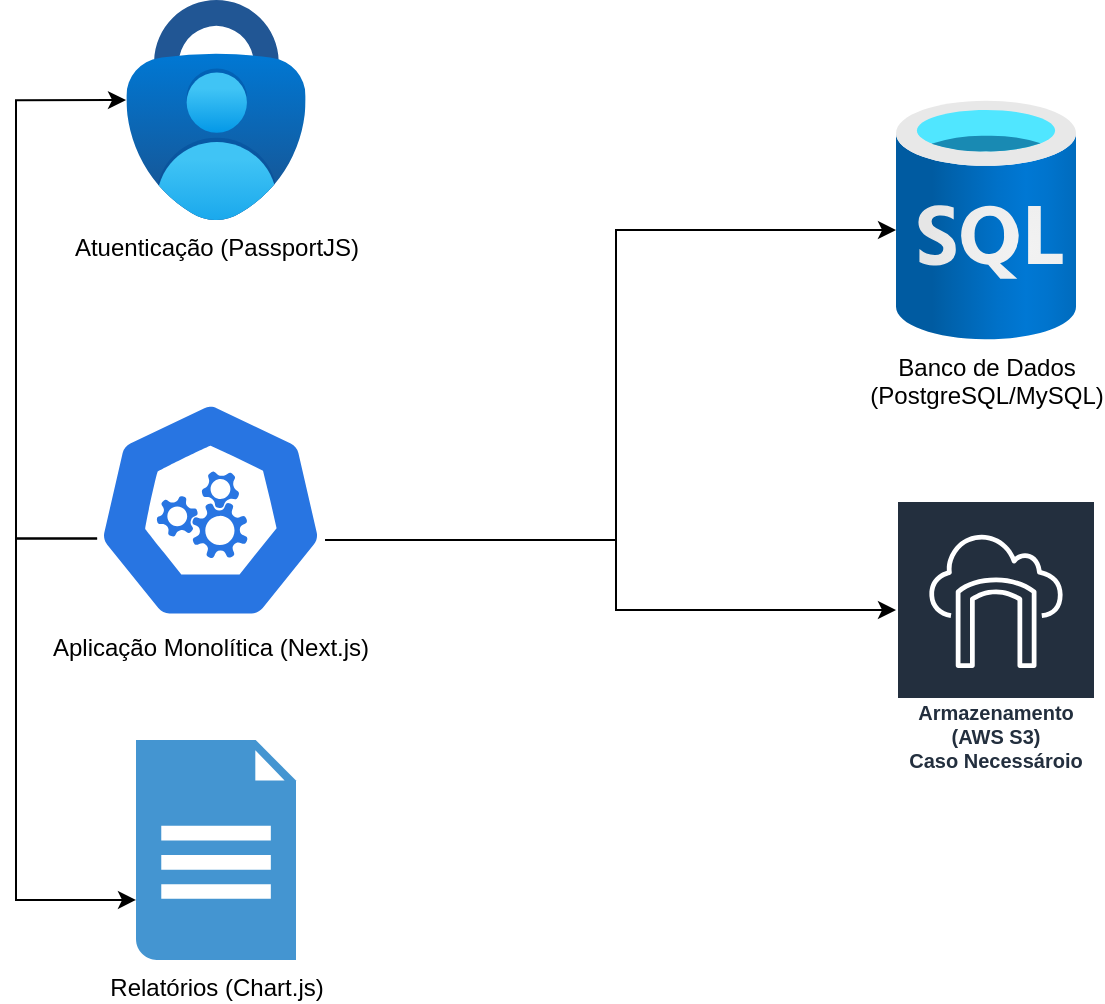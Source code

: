 <mxfile version="26.0.16">
  <diagram name="Página-1" id="MQsmbUR3DhokujSfEfEX">
    <mxGraphModel dx="1434" dy="836" grid="1" gridSize="10" guides="1" tooltips="1" connect="1" arrows="1" fold="1" page="1" pageScale="1" pageWidth="827" pageHeight="1169" math="0" shadow="0">
      <root>
        <mxCell id="0" />
        <mxCell id="1" parent="0" />
        <mxCell id="omwboQhqRFHcb1x4vnCJ-1" value="Atuenticação (PassportJS)" style="image;aspect=fixed;html=1;points=[];align=center;fontSize=12;image=img/lib/azure2/security/Multifactor_Authentication.svg;" vertex="1" parent="1">
          <mxGeometry x="95.19" y="80" width="89.61" height="110" as="geometry" />
        </mxCell>
        <mxCell id="omwboQhqRFHcb1x4vnCJ-12" style="edgeStyle=orthogonalEdgeStyle;rounded=0;orthogonalLoop=1;jettySize=auto;html=1;" edge="1" parent="1" source="omwboQhqRFHcb1x4vnCJ-2" target="omwboQhqRFHcb1x4vnCJ-4">
          <mxGeometry relative="1" as="geometry">
            <Array as="points">
              <mxPoint x="340" y="350" />
              <mxPoint x="340" y="385" />
            </Array>
          </mxGeometry>
        </mxCell>
        <mxCell id="omwboQhqRFHcb1x4vnCJ-19" style="edgeStyle=orthogonalEdgeStyle;rounded=0;orthogonalLoop=1;jettySize=auto;html=1;exitX=0.005;exitY=0.63;exitDx=0;exitDy=0;exitPerimeter=0;entryX=0;entryY=0.727;entryDx=0;entryDy=0;entryPerimeter=0;" edge="1" parent="1" source="omwboQhqRFHcb1x4vnCJ-2" target="omwboQhqRFHcb1x4vnCJ-5">
          <mxGeometry relative="1" as="geometry">
            <Array as="points">
              <mxPoint x="40" y="349" />
              <mxPoint x="40" y="530" />
            </Array>
          </mxGeometry>
        </mxCell>
        <mxCell id="omwboQhqRFHcb1x4vnCJ-2" value="Aplicação Monolítica (Next.js)" style="aspect=fixed;sketch=0;html=1;dashed=0;whitespace=wrap;verticalLabelPosition=bottom;verticalAlign=top;fillColor=#2875E2;strokeColor=#ffffff;points=[[0.005,0.63,0],[0.1,0.2,0],[0.9,0.2,0],[0.5,0,0],[0.995,0.63,0],[0.72,0.99,0],[0.5,1,0],[0.28,0.99,0]];shape=mxgraph.kubernetes.icon2;prIcon=api" vertex="1" parent="1">
          <mxGeometry x="80" y="280" width="114.58" height="110" as="geometry" />
        </mxCell>
        <mxCell id="omwboQhqRFHcb1x4vnCJ-3" value="Banco de Dados&lt;div&gt;(PostgreSQL/MySQL)&lt;/div&gt;" style="image;aspect=fixed;html=1;points=[];align=center;fontSize=12;image=img/lib/azure2/databases/SQL_Database.svg;" vertex="1" parent="1">
          <mxGeometry x="480" y="130" width="90" height="120" as="geometry" />
        </mxCell>
        <mxCell id="omwboQhqRFHcb1x4vnCJ-4" value="Armazenamento (AWS S3)&lt;div&gt;Caso Necessároio&lt;/div&gt;" style="sketch=0;outlineConnect=0;fontColor=#232F3E;gradientColor=none;strokeColor=#ffffff;fillColor=#232F3E;dashed=0;verticalLabelPosition=middle;verticalAlign=bottom;align=center;html=1;whiteSpace=wrap;fontSize=10;fontStyle=1;spacing=3;shape=mxgraph.aws4.productIcon;prIcon=mxgraph.aws4.storage_gateway;" vertex="1" parent="1">
          <mxGeometry x="480" y="330" width="100" height="140" as="geometry" />
        </mxCell>
        <mxCell id="omwboQhqRFHcb1x4vnCJ-5" value="Relatórios (Chart.js)" style="shadow=0;dashed=0;html=1;strokeColor=none;fillColor=#4495D1;labelPosition=center;verticalLabelPosition=bottom;verticalAlign=top;align=center;outlineConnect=0;shape=mxgraph.veeam.2d.report;" vertex="1" parent="1">
          <mxGeometry x="100" y="450" width="80" height="110" as="geometry" />
        </mxCell>
        <mxCell id="omwboQhqRFHcb1x4vnCJ-11" style="edgeStyle=orthogonalEdgeStyle;rounded=0;orthogonalLoop=1;jettySize=auto;html=1;entryX=0;entryY=0.542;entryDx=0;entryDy=0;entryPerimeter=0;" edge="1" parent="1" source="omwboQhqRFHcb1x4vnCJ-2" target="omwboQhqRFHcb1x4vnCJ-3">
          <mxGeometry relative="1" as="geometry">
            <Array as="points">
              <mxPoint x="340" y="350" />
              <mxPoint x="340" y="195" />
            </Array>
          </mxGeometry>
        </mxCell>
        <mxCell id="omwboQhqRFHcb1x4vnCJ-18" style="edgeStyle=orthogonalEdgeStyle;rounded=0;orthogonalLoop=1;jettySize=auto;html=1;entryX=-0.002;entryY=0.455;entryDx=0;entryDy=0;entryPerimeter=0;exitX=0.005;exitY=0.63;exitDx=0;exitDy=0;exitPerimeter=0;" edge="1" parent="1" source="omwboQhqRFHcb1x4vnCJ-2" target="omwboQhqRFHcb1x4vnCJ-1">
          <mxGeometry relative="1" as="geometry">
            <Array as="points">
              <mxPoint x="40" y="349" />
              <mxPoint x="40" y="130" />
            </Array>
          </mxGeometry>
        </mxCell>
      </root>
    </mxGraphModel>
  </diagram>
</mxfile>
